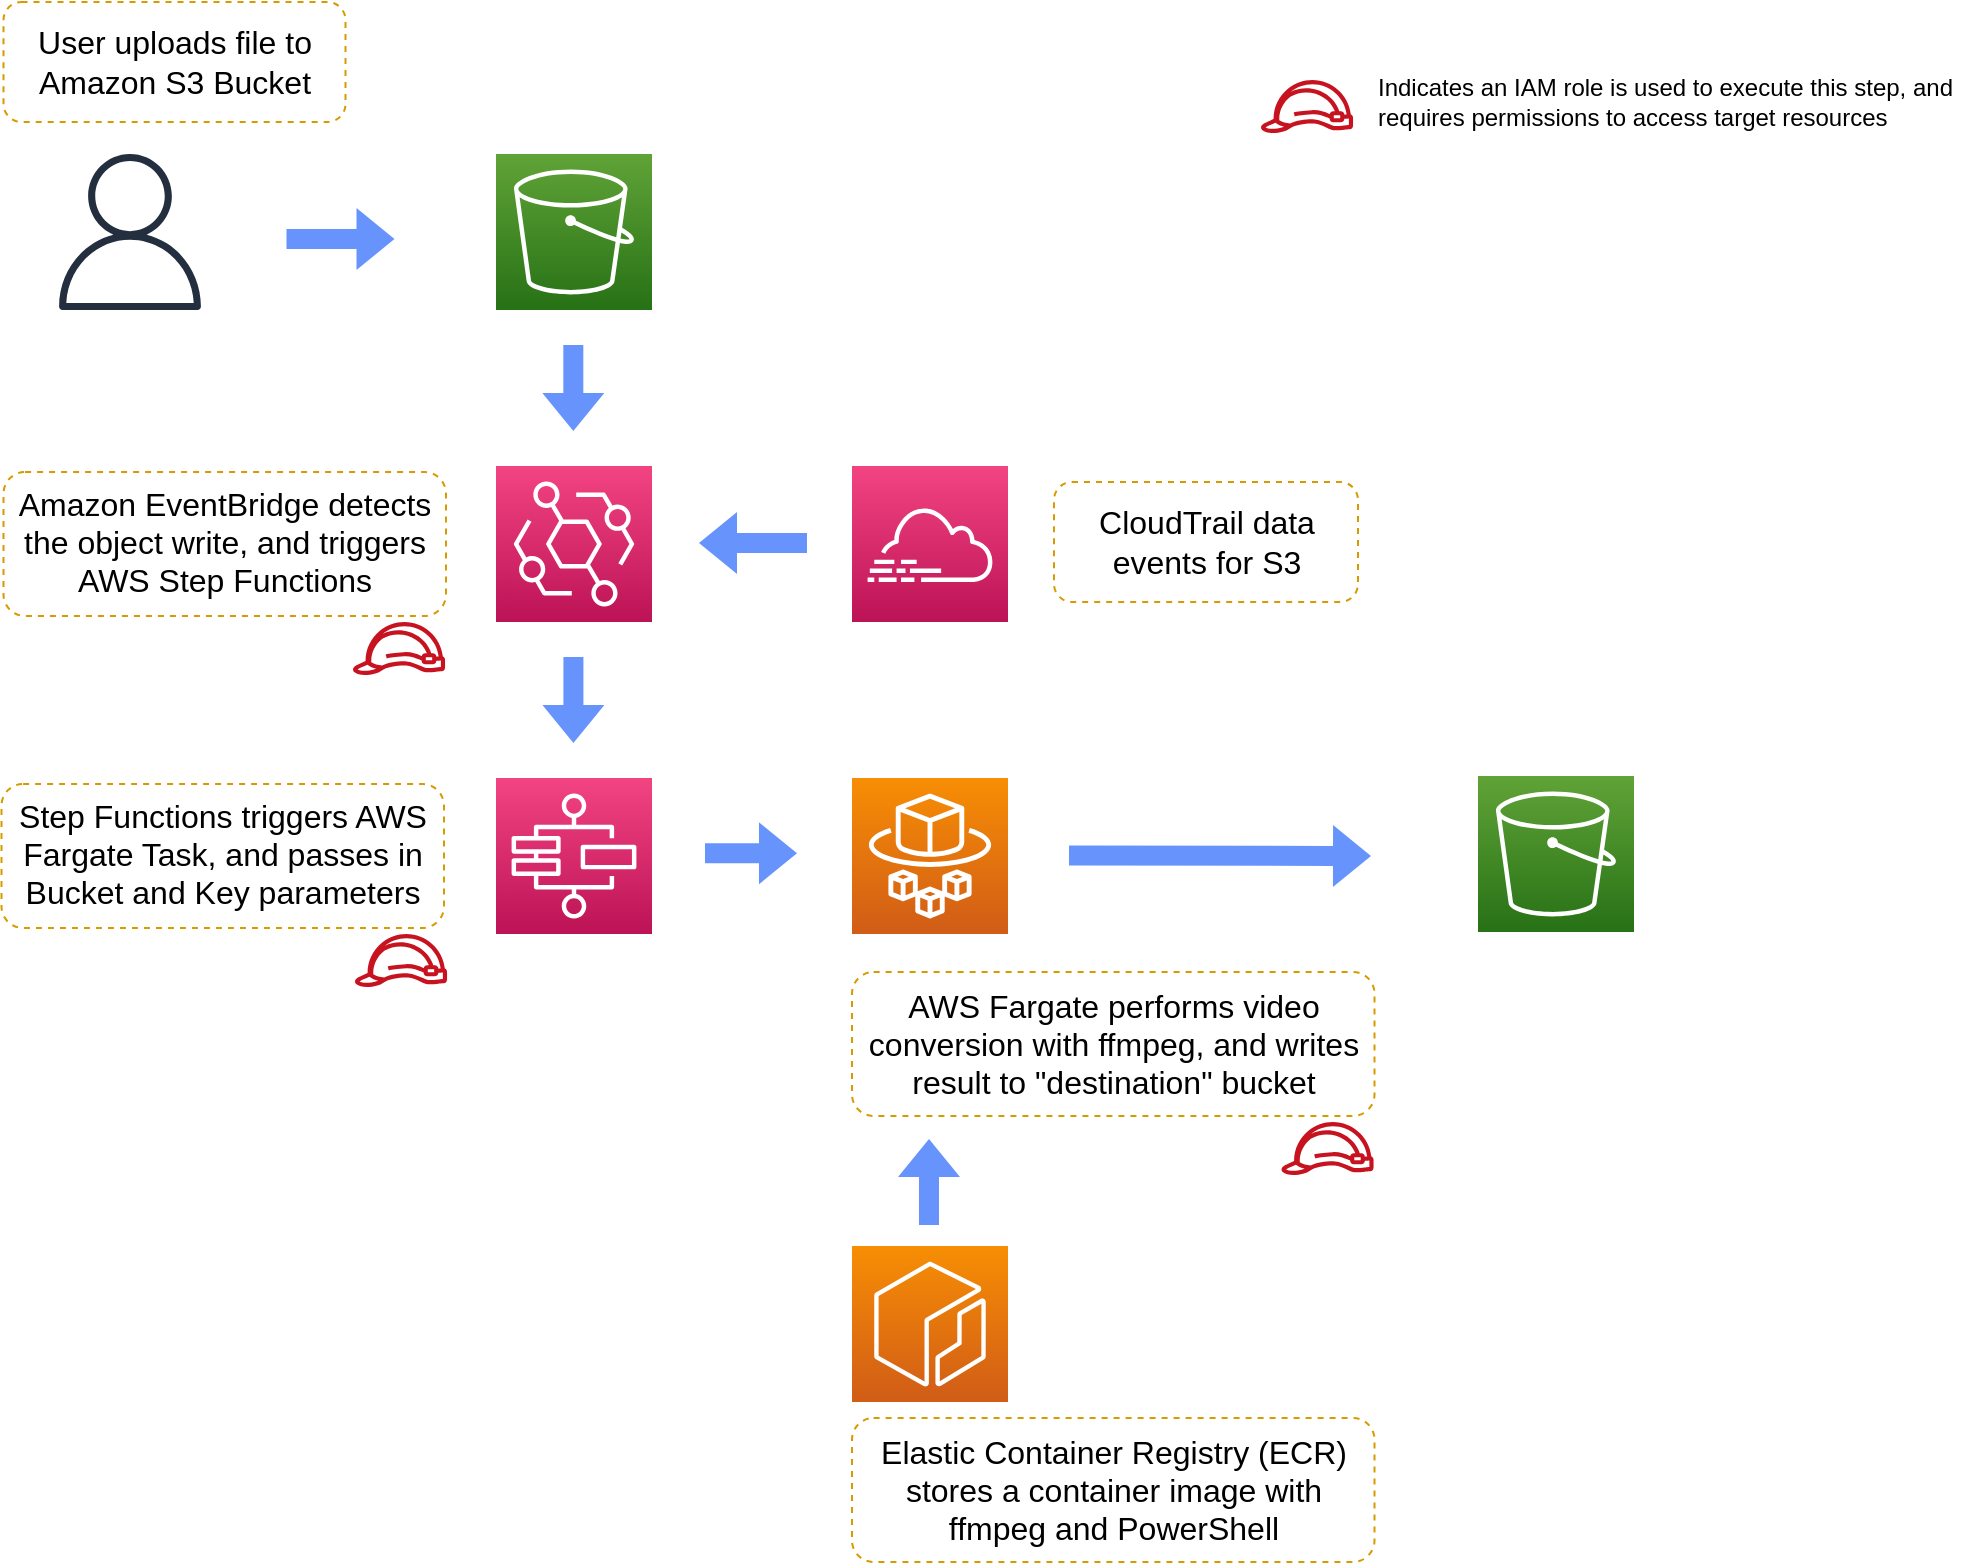<mxfile version="13.5.7" type="device"><diagram id="MWMa0Ms-KoZPVp3rU8tC" name="Page-1"><mxGraphModel dx="1108" dy="900" grid="0" gridSize="10" guides="1" tooltips="1" connect="1" arrows="1" fold="1" page="0" pageScale="1" pageWidth="1600" pageHeight="900" math="0" shadow="0"><root><mxCell id="0"/><mxCell id="1" parent="0"/><mxCell id="3w044YpLjygWMwNU1SSA-1" value="" style="outlineConnect=0;fontColor=#232F3E;gradientColor=#60A337;gradientDirection=north;fillColor=#277116;strokeColor=#ffffff;dashed=0;verticalLabelPosition=bottom;verticalAlign=top;align=center;html=1;fontSize=12;fontStyle=0;aspect=fixed;shape=mxgraph.aws4.resourceIcon;resIcon=mxgraph.aws4.s3;" vertex="1" parent="1"><mxGeometry x="295" y="152" width="78" height="78" as="geometry"/></mxCell><mxCell id="3w044YpLjygWMwNU1SSA-2" value="" style="outlineConnect=0;fontColor=#232F3E;gradientColor=#F34482;gradientDirection=north;fillColor=#BC1356;strokeColor=#ffffff;dashed=0;verticalLabelPosition=bottom;verticalAlign=top;align=center;html=1;fontSize=12;fontStyle=0;aspect=fixed;shape=mxgraph.aws4.resourceIcon;resIcon=mxgraph.aws4.cloudtrail;" vertex="1" parent="1"><mxGeometry x="473" y="308" width="78" height="78" as="geometry"/></mxCell><mxCell id="3w044YpLjygWMwNU1SSA-3" value="" style="outlineConnect=0;fontColor=#232F3E;gradientColor=#F34482;gradientDirection=north;fillColor=#BC1356;strokeColor=#ffffff;dashed=0;verticalLabelPosition=bottom;verticalAlign=top;align=center;html=1;fontSize=12;fontStyle=0;aspect=fixed;shape=mxgraph.aws4.resourceIcon;resIcon=mxgraph.aws4.eventbridge;" vertex="1" parent="1"><mxGeometry x="295" y="308" width="78" height="78" as="geometry"/></mxCell><mxCell id="3w044YpLjygWMwNU1SSA-4" value="" style="outlineConnect=0;fontColor=#232F3E;gradientColor=#F34482;gradientDirection=north;fillColor=#BC1356;strokeColor=#ffffff;dashed=0;verticalLabelPosition=bottom;verticalAlign=top;align=center;html=1;fontSize=12;fontStyle=0;aspect=fixed;shape=mxgraph.aws4.resourceIcon;resIcon=mxgraph.aws4.step_functions;" vertex="1" parent="1"><mxGeometry x="295" y="464" width="78" height="78" as="geometry"/></mxCell><mxCell id="3w044YpLjygWMwNU1SSA-5" value="" style="outlineConnect=0;fontColor=#232F3E;gradientColor=#F78E04;gradientDirection=north;fillColor=#D05C17;strokeColor=#ffffff;dashed=0;verticalLabelPosition=bottom;verticalAlign=top;align=center;html=1;fontSize=12;fontStyle=0;aspect=fixed;shape=mxgraph.aws4.resourceIcon;resIcon=mxgraph.aws4.fargate;" vertex="1" parent="1"><mxGeometry x="473" y="464" width="78" height="78" as="geometry"/></mxCell><mxCell id="3w044YpLjygWMwNU1SSA-7" value="" style="rounded=1;whiteSpace=wrap;html=1;strokeColor=#d79b00;fillColor=none;dashed=1;" vertex="1" parent="1"><mxGeometry x="574" y="316" width="152" height="60" as="geometry"/></mxCell><mxCell id="3w044YpLjygWMwNU1SSA-6" value="CloudTrail data events for S3" style="text;html=1;strokeColor=none;fillColor=none;align=center;verticalAlign=middle;whiteSpace=wrap;rounded=0;fontSize=16;" vertex="1" parent="1"><mxGeometry x="583.5" y="325" width="133" height="42" as="geometry"/></mxCell><mxCell id="3w044YpLjygWMwNU1SSA-8" value="" style="outlineConnect=0;fontColor=#232F3E;gradientColor=none;fillColor=#232F3E;strokeColor=none;dashed=0;verticalLabelPosition=bottom;verticalAlign=top;align=center;html=1;fontSize=12;fontStyle=0;aspect=fixed;pointerEvents=1;shape=mxgraph.aws4.user;" vertex="1" parent="1"><mxGeometry x="73" y="152" width="78" height="78" as="geometry"/></mxCell><mxCell id="3w044YpLjygWMwNU1SSA-9" value="" style="rounded=1;whiteSpace=wrap;html=1;strokeColor=#d79b00;fillColor=none;dashed=1;" vertex="1" parent="1"><mxGeometry x="48.75" y="76" width="171" height="60" as="geometry"/></mxCell><mxCell id="3w044YpLjygWMwNU1SSA-10" value="User uploads file to Amazon S3 Bucket" style="text;html=1;strokeColor=none;fillColor=none;align=center;verticalAlign=middle;whiteSpace=wrap;rounded=0;fontSize=16;" vertex="1" parent="1"><mxGeometry x="60" y="85" width="148.5" height="42" as="geometry"/></mxCell><mxCell id="3w044YpLjygWMwNU1SSA-11" value="" style="shape=flexArrow;endArrow=classic;html=1;fontSize=16;strokeColor=none;fillColor=#6794FC;" edge="1" parent="1"><mxGeometry width="50" height="50" relative="1" as="geometry"><mxPoint x="189.75" y="194.5" as="sourcePoint"/><mxPoint x="244.75" y="194.5" as="targetPoint"/></mxGeometry></mxCell><mxCell id="3w044YpLjygWMwNU1SSA-12" value="" style="rounded=1;whiteSpace=wrap;html=1;strokeColor=#d79b00;fillColor=none;dashed=1;" vertex="1" parent="1"><mxGeometry x="48.75" y="311" width="221.25" height="72" as="geometry"/></mxCell><mxCell id="3w044YpLjygWMwNU1SSA-13" value="Amazon EventBridge detects the object write, and triggers AWS Step Functions" style="text;html=1;strokeColor=none;fillColor=none;align=center;verticalAlign=middle;whiteSpace=wrap;rounded=0;fontSize=16;" vertex="1" parent="1"><mxGeometry x="48" y="325" width="223" height="42" as="geometry"/></mxCell><mxCell id="3w044YpLjygWMwNU1SSA-14" value="" style="shape=flexArrow;endArrow=classic;html=1;fontSize=16;strokeColor=none;fillColor=#6794FC;" edge="1" parent="1"><mxGeometry width="50" height="50" relative="1" as="geometry"><mxPoint x="333.66" y="247" as="sourcePoint"/><mxPoint x="333.66" y="291" as="targetPoint"/></mxGeometry></mxCell><mxCell id="3w044YpLjygWMwNU1SSA-15" value="" style="shape=flexArrow;endArrow=classic;html=1;fontSize=16;strokeColor=none;fillColor=#6794FC;" edge="1" parent="1"><mxGeometry width="50" height="50" relative="1" as="geometry"><mxPoint x="451" y="346.5" as="sourcePoint"/><mxPoint x="396" y="346.5" as="targetPoint"/></mxGeometry></mxCell><mxCell id="3w044YpLjygWMwNU1SSA-16" value="" style="shape=flexArrow;endArrow=classic;html=1;fontSize=16;strokeColor=none;fillColor=#6794FC;" edge="1" parent="1"><mxGeometry width="50" height="50" relative="1" as="geometry"><mxPoint x="333.71" y="403" as="sourcePoint"/><mxPoint x="333.71" y="447" as="targetPoint"/></mxGeometry></mxCell><mxCell id="3w044YpLjygWMwNU1SSA-17" value="" style="rounded=1;whiteSpace=wrap;html=1;strokeColor=#d79b00;fillColor=none;dashed=1;" vertex="1" parent="1"><mxGeometry x="47.75" y="467" width="221.25" height="72" as="geometry"/></mxCell><mxCell id="3w044YpLjygWMwNU1SSA-18" value="Step Functions triggers AWS Fargate Task, and passes in Bucket and Key parameters" style="text;html=1;strokeColor=none;fillColor=none;align=center;verticalAlign=middle;whiteSpace=wrap;rounded=0;fontSize=16;" vertex="1" parent="1"><mxGeometry x="47" y="481" width="223" height="42" as="geometry"/></mxCell><mxCell id="3w044YpLjygWMwNU1SSA-19" value="" style="shape=flexArrow;endArrow=classic;html=1;fontSize=16;strokeColor=none;fillColor=#6794FC;" edge="1" parent="1"><mxGeometry width="50" height="50" relative="1" as="geometry"><mxPoint x="399.0" y="501.66" as="sourcePoint"/><mxPoint x="446" y="501.66" as="targetPoint"/></mxGeometry></mxCell><mxCell id="3w044YpLjygWMwNU1SSA-20" value="" style="rounded=1;whiteSpace=wrap;html=1;strokeColor=#d79b00;fillColor=none;dashed=1;" vertex="1" parent="1"><mxGeometry x="473" y="561" width="261.25" height="72" as="geometry"/></mxCell><mxCell id="3w044YpLjygWMwNU1SSA-21" value="AWS Fargate performs video conversion with ffmpeg, and writes result to &quot;destination&quot; bucket" style="text;html=1;strokeColor=none;fillColor=none;align=center;verticalAlign=middle;whiteSpace=wrap;rounded=0;fontSize=16;" vertex="1" parent="1"><mxGeometry x="476.63" y="576" width="254" height="42" as="geometry"/></mxCell><mxCell id="3w044YpLjygWMwNU1SSA-22" value="" style="outlineConnect=0;fontColor=#232F3E;gradientColor=#F78E04;gradientDirection=north;fillColor=#D05C17;strokeColor=#ffffff;dashed=0;verticalLabelPosition=bottom;verticalAlign=top;align=center;html=1;fontSize=12;fontStyle=0;aspect=fixed;shape=mxgraph.aws4.resourceIcon;resIcon=mxgraph.aws4.ecr;" vertex="1" parent="1"><mxGeometry x="473" y="698" width="78" height="78" as="geometry"/></mxCell><mxCell id="3w044YpLjygWMwNU1SSA-23" value="" style="rounded=1;whiteSpace=wrap;html=1;strokeColor=#d79b00;fillColor=none;dashed=1;" vertex="1" parent="1"><mxGeometry x="473" y="784" width="261.25" height="72" as="geometry"/></mxCell><mxCell id="3w044YpLjygWMwNU1SSA-24" value="Elastic Container Registry (ECR) stores a container image with ffmpeg and PowerShell" style="text;html=1;strokeColor=none;fillColor=none;align=center;verticalAlign=middle;whiteSpace=wrap;rounded=0;fontSize=16;" vertex="1" parent="1"><mxGeometry x="476.63" y="799" width="254" height="42" as="geometry"/></mxCell><mxCell id="3w044YpLjygWMwNU1SSA-25" value="" style="shape=flexArrow;endArrow=classic;html=1;fontSize=16;strokeColor=none;fillColor=#6794FC;" edge="1" parent="1"><mxGeometry width="50" height="50" relative="1" as="geometry"><mxPoint x="511.5" y="688" as="sourcePoint"/><mxPoint x="511.5" y="644" as="targetPoint"/></mxGeometry></mxCell><mxCell id="3w044YpLjygWMwNU1SSA-26" value="" style="outlineConnect=0;fontColor=#232F3E;gradientColor=#60A337;gradientDirection=north;fillColor=#277116;strokeColor=#ffffff;dashed=0;verticalLabelPosition=bottom;verticalAlign=top;align=center;html=1;fontSize=12;fontStyle=0;aspect=fixed;shape=mxgraph.aws4.resourceIcon;resIcon=mxgraph.aws4.s3;" vertex="1" parent="1"><mxGeometry x="786" y="463" width="78" height="78" as="geometry"/></mxCell><mxCell id="3w044YpLjygWMwNU1SSA-29" value="" style="shape=flexArrow;endArrow=classic;html=1;fontSize=16;strokeColor=none;fillColor=#6794FC;" edge="1" parent="1"><mxGeometry width="50" height="50" relative="1" as="geometry"><mxPoint x="581" y="502.71" as="sourcePoint"/><mxPoint x="733" y="503" as="targetPoint"/></mxGeometry></mxCell><mxCell id="3w044YpLjygWMwNU1SSA-30" value="" style="outlineConnect=0;fontColor=#232F3E;gradientColor=none;fillColor=#C7131F;strokeColor=none;dashed=0;verticalLabelPosition=bottom;verticalAlign=top;align=center;html=1;fontSize=12;fontStyle=0;aspect=fixed;pointerEvents=1;shape=mxgraph.aws4.role;" vertex="1" parent="1"><mxGeometry x="677" y="115" width="47" height="26.51" as="geometry"/></mxCell><mxCell id="3w044YpLjygWMwNU1SSA-31" value="Indicates an IAM role is used to execute this step, and requires permissions to access target resources" style="text;html=1;strokeColor=none;fillColor=none;align=left;verticalAlign=middle;whiteSpace=wrap;rounded=0;fontSize=12;" vertex="1" parent="1"><mxGeometry x="734.25" y="105" width="299.75" height="42" as="geometry"/></mxCell><mxCell id="3w044YpLjygWMwNU1SSA-32" value="" style="outlineConnect=0;fontColor=#232F3E;gradientColor=none;fillColor=#C7131F;strokeColor=none;dashed=0;verticalLabelPosition=bottom;verticalAlign=top;align=center;html=1;fontSize=12;fontStyle=0;aspect=fixed;pointerEvents=1;shape=mxgraph.aws4.role;" vertex="1" parent="1"><mxGeometry x="223" y="386" width="47" height="26.51" as="geometry"/></mxCell><mxCell id="3w044YpLjygWMwNU1SSA-33" value="" style="outlineConnect=0;fontColor=#232F3E;gradientColor=none;fillColor=#C7131F;strokeColor=none;dashed=0;verticalLabelPosition=bottom;verticalAlign=top;align=center;html=1;fontSize=12;fontStyle=0;aspect=fixed;pointerEvents=1;shape=mxgraph.aws4.role;" vertex="1" parent="1"><mxGeometry x="224" y="542" width="47" height="26.51" as="geometry"/></mxCell><mxCell id="3w044YpLjygWMwNU1SSA-34" value="" style="outlineConnect=0;fontColor=#232F3E;gradientColor=none;fillColor=#C7131F;strokeColor=none;dashed=0;verticalLabelPosition=bottom;verticalAlign=top;align=center;html=1;fontSize=12;fontStyle=0;aspect=fixed;pointerEvents=1;shape=mxgraph.aws4.role;" vertex="1" parent="1"><mxGeometry x="687.25" y="636" width="47" height="26.51" as="geometry"/></mxCell></root></mxGraphModel></diagram></mxfile>